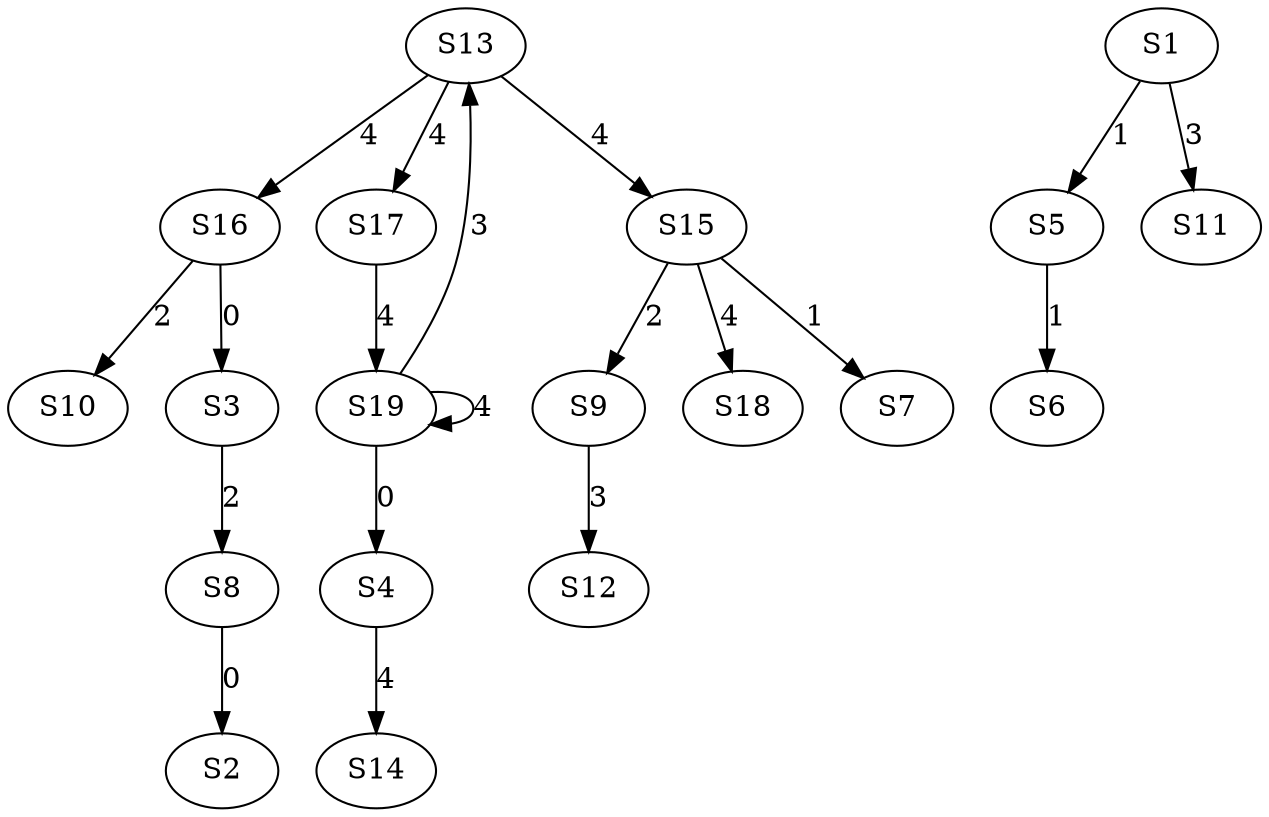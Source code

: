 strict digraph {
	S8 -> S2 [ label = 0 ];
	S16 -> S3 [ label = 0 ];
	S19 -> S4 [ label = 0 ];
	S1 -> S5 [ label = 1 ];
	S5 -> S6 [ label = 1 ];
	S15 -> S7 [ label = 1 ];
	S3 -> S8 [ label = 2 ];
	S15 -> S9 [ label = 2 ];
	S16 -> S10 [ label = 2 ];
	S1 -> S11 [ label = 3 ];
	S9 -> S12 [ label = 3 ];
	S19 -> S13 [ label = 3 ];
	S4 -> S14 [ label = 4 ];
	S13 -> S15 [ label = 4 ];
	S13 -> S16 [ label = 4 ];
	S13 -> S17 [ label = 4 ];
	S15 -> S18 [ label = 4 ];
	S19 -> S19 [ label = 4 ];
	S17 -> S19 [ label = 4 ];
}